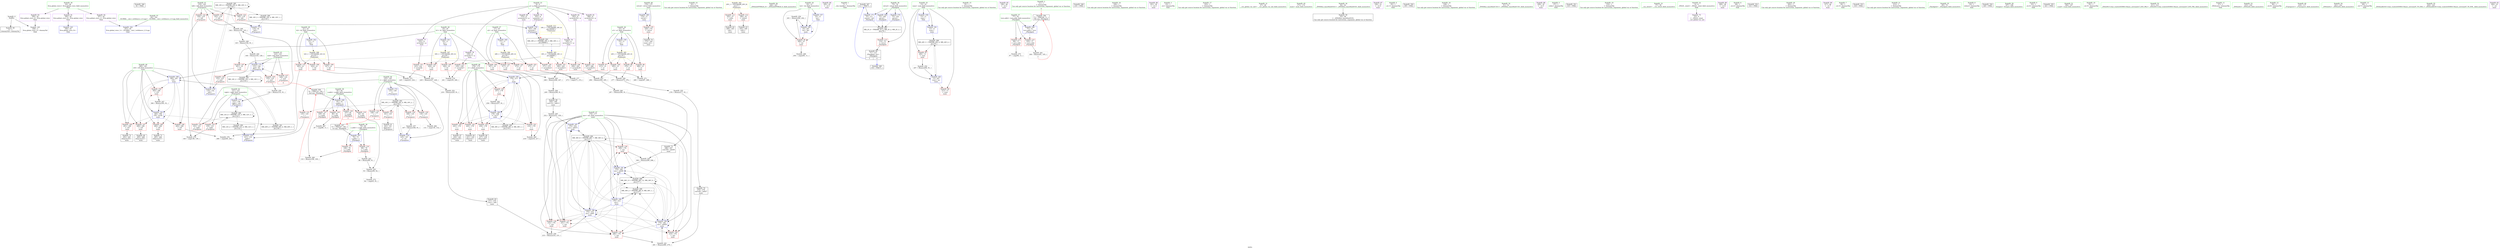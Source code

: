 digraph "SVFG" {
	label="SVFG";

	Node0x5602257d44b0 [shape=record,color=grey,label="{NodeID: 0\nNullPtr}"];
	Node0x5602257d44b0 -> Node0x5602257f70c0[style=solid];
	Node0x5602257d44b0 -> Node0x5602257fda40[style=solid];
	Node0x5602254e3550 [shape=record,color=black,label="{NodeID: 346\n54 = PHI()\n}"];
	Node0x5602257fa0e0 [shape=record,color=grey,label="{NodeID: 263\n248 = Binary(246, 247, )\n}"];
	Node0x5602257fa0e0 -> Node0x5602257fa260[style=solid];
	Node0x5602257fe6a0 [shape=record,color=blue,label="{NodeID: 180\n174\<--11\nretval\<--\nmain\n}"];
	Node0x5602257fe6a0 -> Node0x5602257fc060[style=dashed];
	Node0x5602257f57d0 [shape=record,color=red,label="{NodeID: 97\n213\<--15\n\<--a1\nmain\n}"];
	Node0x5602257f57d0 -> Node0x5602257feab0[style=solid];
	Node0x5602257eb6a0 [shape=record,color=green,label="{NodeID: 14\n43\<--1\n\<--dummyObj\nCan only get source location for instruction, argument, global var or function.}"];
	Node0x560225807170 [shape=record,color=grey,label="{NodeID: 277\n273 = cmp(271, 272, )\n}"];
	Node0x5602257f6330 [shape=record,color=red,label="{NodeID: 111\n183\<--27\n\<--stdin\nmain\n}"];
	Node0x5602257f6330 -> Node0x5602257f7460[style=solid];
	Node0x5602257f4570 [shape=record,color=green,label="{NodeID: 28\n19\<--20\nb1\<--b1_field_insensitive\nGlob }"];
	Node0x5602257f4570 -> Node0x5602257f5d80[style=solid];
	Node0x5602257f4570 -> Node0x5602257f5e50[style=solid];
	Node0x5602257f4570 -> Node0x5602257f5f20[style=solid];
	Node0x5602257f4570 -> Node0x5602257f5ff0[style=solid];
	Node0x5602257f4570 -> Node0x5602257fd640[style=solid];
	Node0x560225814260 [shape=record,color=black,label="{NodeID: 291\nMR_14V_2 = PHI(MR_14V_3, MR_14V_1, )\npts\{124 \}\n}"];
	Node0x560225814260 -> Node0x5602257fe290[style=dashed];
	Node0x560225814260 -> Node0x560225814260[style=dashed];
	Node0x5602257fb840 [shape=record,color=red,label="{NodeID: 125\n139\<--121\n\<--right\n_Z7preparev\n}"];
	Node0x5602257fb840 -> Node0x5602257fab60[style=solid];
	Node0x5602257f51f0 [shape=record,color=green,label="{NodeID: 42\n121\<--122\nright\<--right_field_insensitive\n_Z7preparev\n}"];
	Node0x5602257f51f0 -> Node0x5602257fb840[style=solid];
	Node0x5602257f51f0 -> Node0x5602257fb910[style=solid];
	Node0x5602257f51f0 -> Node0x5602257fe1c0[style=solid];
	Node0x5602257f51f0 -> Node0x5602257fe430[style=solid];
	Node0x560225818a40 [shape=record,color=yellow,style=double,label="{NodeID: 305\n26V_1 = ENCHI(MR_26V_0)\npts\{16 \}\nFun[main]}"];
	Node0x560225818a40 -> Node0x5602257f57d0[style=dashed];
	Node0x560225818a40 -> Node0x5602257f58a0[style=dashed];
	Node0x560225818a40 -> Node0x5602257f5970[style=dashed];
	Node0x560225818a40 -> Node0x5602257f5a40[style=dashed];
	Node0x5602257fc3a0 [shape=record,color=red,label="{NodeID: 139\n299\<--176\n\<--ans\nmain\n}"];
	Node0x5602257fc3a0 -> Node0x560225803160[style=solid];
	Node0x5602257f6ec0 [shape=record,color=green,label="{NodeID: 56\n326\<--327\n_ZNSolsEPFRSoS_E\<--_ZNSolsEPFRSoS_E_field_insensitive\n}"];
	Node0x5602257fcf00 [shape=record,color=red,label="{NodeID: 153\n246\<--245\n\<--arrayidx11\nmain\n}"];
	Node0x5602257fcf00 -> Node0x5602257fa0e0[style=solid];
	Node0x5602257f7ae0 [shape=record,color=black,label="{NodeID: 70\n279\<--278\nconv28\<--add27\nmain\n}"];
	Node0x5602257f7ae0 -> Node0x560225802b60[style=solid];
	Node0x5602258038e0 [shape=record,color=grey,label="{NodeID: 250\n201 = Binary(200, 202, )\n}"];
	Node0x5602258038e0 -> Node0x5602257fe840[style=solid];
	Node0x5602257fdc10 [shape=record,color=blue,label="{NodeID: 167\n79\<--73\nx.addr\<--x\n_Z5judgeiii\n}"];
	Node0x5602257fdc10 -> Node0x5602257fb0f0[style=dashed];
	Node0x5602257fdc10 -> Node0x5602257fb1c0[style=dashed];
	Node0x5602257f8640 [shape=record,color=purple,label="{NodeID: 84\n185\<--25\n\<--.str.1\nmain\n}"];
	Node0x5602257e5f90 [shape=record,color=green,label="{NodeID: 1\n7\<--1\n__dso_handle\<--dummyObj\nGlob }"];
	Node0x560225828eb0 [shape=record,color=black,label="{NodeID: 347\n111 = PHI(71, )\n}"];
	Node0x560225828eb0 -> Node0x5602257fdf50[style=solid];
	Node0x5602257fa260 [shape=record,color=grey,label="{NodeID: 264\n249 = Binary(248, 91, )\n}"];
	Node0x5602257fa260 -> Node0x5602257f7940[style=solid];
	Node0x5602257fe770 [shape=record,color=blue,label="{NodeID: 181\n13\<--11\nnum\<--\nmain\n}"];
	Node0x5602257fe770 -> Node0x560225816560[style=dashed];
	Node0x5602257f58a0 [shape=record,color=red,label="{NodeID: 98\n276\<--15\n\<--a1\nmain\n}"];
	Node0x5602257f58a0 -> Node0x5602258041e0[style=solid];
	Node0x5602257eb770 [shape=record,color=green,label="{NodeID: 15\n91\<--1\n\<--dummyObj\nCan only get source location for instruction, argument, global var or function.}"];
	Node0x5602257f6400 [shape=record,color=red,label="{NodeID: 112\n189\<--32\n\<--stdout\nmain\n}"];
	Node0x5602257f6400 -> Node0x5602257f7530[style=solid];
	Node0x5602257f4640 [shape=record,color=green,label="{NodeID: 29\n21\<--22\nb2\<--b2_field_insensitive\nGlob }"];
	Node0x5602257f4640 -> Node0x5602257f60c0[style=solid];
	Node0x5602257f4640 -> Node0x5602257f6190[style=solid];
	Node0x5602257f4640 -> Node0x5602257f6260[style=solid];
	Node0x5602257f4640 -> Node0x5602257fd740[style=solid];
	Node0x560225814760 [shape=record,color=black,label="{NodeID: 292\nMR_16V_3 = PHI(MR_16V_4, MR_16V_2, )\npts\{126 \}\n}"];
	Node0x560225814760 -> Node0x5602257fbc50[style=dashed];
	Node0x560225814760 -> Node0x5602257fbd20[style=dashed];
	Node0x560225814760 -> Node0x5602257fbdf0[style=dashed];
	Node0x560225814760 -> Node0x5602257fbec0[style=dashed];
	Node0x560225814760 -> Node0x5602257fbf90[style=dashed];
	Node0x560225814760 -> Node0x5602257fe5d0[style=dashed];
	Node0x5602257fb910 [shape=record,color=red,label="{NodeID: 126\n143\<--121\n\<--right\n_Z7preparev\n}"];
	Node0x5602257fb910 -> Node0x560225803760[style=solid];
	Node0x5602257f52c0 [shape=record,color=green,label="{NodeID: 43\n123\<--124\nmid\<--mid_field_insensitive\n_Z7preparev\n}"];
	Node0x5602257f52c0 -> Node0x5602257fb9e0[style=solid];
	Node0x5602257f52c0 -> Node0x5602257fbab0[style=solid];
	Node0x5602257f52c0 -> Node0x5602257fbb80[style=solid];
	Node0x5602257f52c0 -> Node0x5602257fe290[style=solid];
	Node0x560225818b20 [shape=record,color=yellow,style=double,label="{NodeID: 306\n28V_1 = ENCHI(MR_28V_0)\npts\{18 \}\nFun[main]}"];
	Node0x560225818b20 -> Node0x5602257f5b10[style=dashed];
	Node0x560225818b20 -> Node0x5602257f5be0[style=dashed];
	Node0x560225818b20 -> Node0x5602257f5cb0[style=dashed];
	Node0x5602257fc470 [shape=record,color=red,label="{NodeID: 140\n319\<--176\n\<--ans\nmain\n}"];
	Node0x5602257f6fc0 [shape=record,color=green,label="{NodeID: 57\n44\<--352\n_GLOBAL__sub_I_withleave_2_0.cpp\<--_GLOBAL__sub_I_withleave_2_0.cpp_field_insensitive\n}"];
	Node0x5602257f6fc0 -> Node0x5602257fd940[style=solid];
	Node0x5602257fcfd0 [shape=record,color=red,label="{NodeID: 154\n271\<--270\n\<--arrayidx23\nmain\n}"];
	Node0x5602257fcfd0 -> Node0x560225807170[style=solid];
	Node0x5602257f7bb0 [shape=record,color=black,label="{NodeID: 71\n285\<--284\nidxprom31\<--\nmain\n}"];
	Node0x560225803a60 [shape=record,color=grey,label="{NodeID: 251\n229 = Binary(227, 228, )\n}"];
	Node0x560225803a60 -> Node0x560225803be0[style=solid];
	Node0x5602257fdce0 [shape=record,color=blue,label="{NodeID: 168\n81\<--74\ny.addr\<--y\n_Z5judgeiii\n}"];
	Node0x5602257fdce0 -> Node0x5602257fb290[style=dashed];
	Node0x5602257fdce0 -> Node0x5602257fb360[style=dashed];
	Node0x5602257fdce0 -> Node0x5602257fb430[style=dashed];
	Node0x5602257fdce0 -> Node0x5602257fb500[style=dashed];
	Node0x5602257f8710 [shape=record,color=purple,label="{NodeID: 85\n190\<--28\n\<--.str.2\nmain\n}"];
	Node0x5602257e60d0 [shape=record,color=green,label="{NodeID: 2\n11\<--1\n\<--dummyObj\nCan only get source location for instruction, argument, global var or function.|{<s0>4}}"];
	Node0x5602257e60d0:s0 -> Node0x5602258297e0[style=solid,color=red];
	Node0x5602258290a0 [shape=record,color=black,label="{NodeID: 348\n210 = PHI()\n}"];
	Node0x5602257fa3e0 [shape=record,color=grey,label="{NodeID: 265\n252 = Binary(251, 250, )\n}"];
	Node0x5602257fa3e0 -> Node0x5602257fec50[style=solid];
	Node0x5602257fe840 [shape=record,color=blue,label="{NodeID: 182\n10\<--201\ntot\<--dec\nmain\n}"];
	Node0x5602257fe840 -> Node0x5602257f8ef0[style=dashed];
	Node0x5602257fe840 -> Node0x5602257fe840[style=dashed];
	Node0x5602257f5970 [shape=record,color=red,label="{NodeID: 99\n288\<--15\n\<--a1\nmain\n}"];
	Node0x5602257f5970 -> Node0x5602257face0[style=solid];
	Node0x5602257f3d30 [shape=record,color=green,label="{NodeID: 16\n100\<--1\n\<--dummyObj\nCan only get source location for instruction, argument, global var or function.}"];
	Node0x5602257f64d0 [shape=record,color=red,label="{NodeID: 113\n114\<--75\n\<--retval\n_Z5judgeiii\n}"];
	Node0x5602257f64d0 -> Node0x5602257f72c0[style=solid];
	Node0x5602257f4710 [shape=record,color=green,label="{NodeID: 30\n42\<--46\nllvm.global_ctors\<--llvm.global_ctors_field_insensitive\nGlob }"];
	Node0x5602257f4710 -> Node0x5602257f8bf0[style=solid];
	Node0x5602257f4710 -> Node0x5602257f8cf0[style=solid];
	Node0x5602257f4710 -> Node0x5602257f8df0[style=solid];
	Node0x560225814c60 [shape=record,color=black,label="{NodeID: 293\nMR_18V_2 = PHI(MR_18V_3, MR_18V_1, )\npts\{90000 \}\n|{|<s1>7}}"];
	Node0x560225814c60 -> Node0x5602257fe500[style=dashed];
	Node0x560225814c60:s1 -> Node0x56022581b870[style=dashed,color=blue];
	Node0x5602257fb9e0 [shape=record,color=red,label="{NodeID: 127\n149\<--123\n\<--mid\n_Z7preparev\n|{<s0>4}}"];
	Node0x5602257fb9e0:s0 -> Node0x560225829c30[style=solid,color=red];
	Node0x5602257f5390 [shape=record,color=green,label="{NodeID: 44\n125\<--126\ni\<--i_field_insensitive\n_Z7preparev\n}"];
	Node0x5602257f5390 -> Node0x5602257fbc50[style=solid];
	Node0x5602257f5390 -> Node0x5602257fbd20[style=solid];
	Node0x5602257f5390 -> Node0x5602257fbdf0[style=solid];
	Node0x5602257f5390 -> Node0x5602257fbec0[style=solid];
	Node0x5602257f5390 -> Node0x5602257fbf90[style=solid];
	Node0x5602257f5390 -> Node0x5602257fe020[style=solid];
	Node0x5602257f5390 -> Node0x5602257fe5d0[style=solid];
	Node0x560225818c00 [shape=record,color=yellow,style=double,label="{NodeID: 307\n30V_1 = ENCHI(MR_30V_0)\npts\{20 \}\nFun[main]}"];
	Node0x560225818c00 -> Node0x5602257f5d80[style=dashed];
	Node0x560225818c00 -> Node0x5602257f5e50[style=dashed];
	Node0x560225818c00 -> Node0x5602257f5f20[style=dashed];
	Node0x560225818c00 -> Node0x5602257f5ff0[style=dashed];
	Node0x5602257fc540 [shape=record,color=red,label="{NodeID: 141\n216\<--178\n\<--i\nmain\n}"];
	Node0x5602257fc540 -> Node0x5602257fa9e0[style=solid];
	Node0x5602257f70c0 [shape=record,color=black,label="{NodeID: 58\n2\<--3\ndummyVal\<--dummyVal\n}"];
	Node0x5602257fd0a0 [shape=record,color=red,label="{NodeID: 155\n287\<--286\n\<--arrayidx32\nmain\n}"];
	Node0x5602257fd0a0 -> Node0x5602257face0[style=solid];
	Node0x5602257f7c80 [shape=record,color=black,label="{NodeID: 72\n292\<--291\nidxprom35\<--\nmain\n}"];
	Node0x560225803be0 [shape=record,color=grey,label="{NodeID: 252\n230 = Binary(229, 91, )\n}"];
	Node0x560225803be0 -> Node0x5602257f76d0[style=solid];
	Node0x5602257fddb0 [shape=record,color=blue,label="{NodeID: 169\n75\<--100\nretval\<--\n_Z5judgeiii\n}"];
	Node0x5602257fddb0 -> Node0x560225811a60[style=dashed];
	Node0x5602257f87e0 [shape=record,color=purple,label="{NodeID: 86\n191\<--30\n\<--.str.3\nmain\n}"];
	Node0x5602257e6160 [shape=record,color=green,label="{NodeID: 3\n23\<--1\n.str\<--dummyObj\nGlob }"];
	Node0x560225829170 [shape=record,color=black,label="{NodeID: 349\n150 = PHI(71, )\n}"];
	Node0x5602257fa560 [shape=record,color=grey,label="{NodeID: 266\n131 = cmp(130, 132, )\n}"];
	Node0x5602257fe910 [shape=record,color=blue,label="{NodeID: 183\n13\<--207\nnum\<--inc\nmain\n}"];
	Node0x5602257fe910 -> Node0x5602257f5700[style=dashed];
	Node0x5602257fe910 -> Node0x560225816560[style=dashed];
	Node0x5602257f5a40 [shape=record,color=red,label="{NodeID: 100\n295\<--15\n\<--a1\nmain\n}"];
	Node0x5602257f5a40 -> Node0x560225803d60[style=solid];
	Node0x5602257f3dc0 [shape=record,color=green,label="{NodeID: 17\n103\<--1\n\<--dummyObj\nCan only get source location for instruction, argument, global var or function.}"];
	Node0x5602257f65a0 [shape=record,color=red,label="{NodeID: 114\n96\<--77\n\<--turn.addr\n_Z5judgeiii\n}"];
	Node0x5602257f65a0 -> Node0x560225806e70[style=solid];
	Node0x5602257f47e0 [shape=record,color=green,label="{NodeID: 31\n47\<--48\n__cxx_global_var_init\<--__cxx_global_var_init_field_insensitive\n}"];
	Node0x5602257fbab0 [shape=record,color=red,label="{NodeID: 128\n152\<--123\n\<--mid\n_Z7preparev\n}"];
	Node0x5602257fbab0 -> Node0x5602257fe360[style=solid];
	Node0x5602257f5460 [shape=record,color=green,label="{NodeID: 45\n171\<--172\nmain\<--main_field_insensitive\n}"];
	Node0x560225818ce0 [shape=record,color=yellow,style=double,label="{NodeID: 308\n32V_1 = ENCHI(MR_32V_0)\npts\{22 \}\nFun[main]}"];
	Node0x560225818ce0 -> Node0x5602257f60c0[style=dashed];
	Node0x560225818ce0 -> Node0x5602257f6190[style=dashed];
	Node0x560225818ce0 -> Node0x5602257f6260[style=dashed];
	Node0x5602257fc610 [shape=record,color=red,label="{NodeID: 142\n220\<--178\n\<--i\nmain\n}"];
	Node0x5602257fc610 -> Node0x5602257f7600[style=solid];
	Node0x5602257f71c0 [shape=record,color=black,label="{NodeID: 59\n55\<--56\n\<--_ZNSt8ios_base4InitD1Ev\nCan only get source location for instruction, argument, global var or function.}"];
	Node0x5602257fd170 [shape=record,color=red,label="{NodeID: 156\n294\<--293\n\<--arrayidx36\nmain\n}"];
	Node0x5602257fd170 -> Node0x560225803d60[style=solid];
	Node0x5602257f7d50 [shape=record,color=black,label="{NodeID: 73\n298\<--297\nconv39\<--add38\nmain\n}"];
	Node0x5602257f7d50 -> Node0x560225803160[style=solid];
	Node0x560225803d60 [shape=record,color=grey,label="{NodeID: 253\n296 = Binary(294, 295, )\n}"];
	Node0x560225803d60 -> Node0x5602258032e0[style=solid];
	Node0x5602257fde80 [shape=record,color=blue,label="{NodeID: 170\n75\<--103\nretval\<--\n_Z5judgeiii\n}"];
	Node0x5602257fde80 -> Node0x560225811a60[style=dashed];
	Node0x5602257f88b0 [shape=record,color=purple,label="{NodeID: 87\n194\<--33\n\<--.str.4\nmain\n}"];
	Node0x5602257d4340 [shape=record,color=green,label="{NodeID: 4\n25\<--1\n.str.1\<--dummyObj\nGlob }"];
	Node0x560225829240 [shape=record,color=black,label="{NodeID: 350\n195 = PHI()\n}"];
	Node0x5602257fa6e0 [shape=record,color=grey,label="{NodeID: 267\n87 = cmp(86, 11, )\n}"];
	Node0x5602257fe9e0 [shape=record,color=blue,label="{NodeID: 184\n176\<--212\nans\<--\nmain\n}"];
	Node0x5602257fe9e0 -> Node0x5602257fc130[style=dashed];
	Node0x5602257fe9e0 -> Node0x5602257fc200[style=dashed];
	Node0x5602257fe9e0 -> Node0x5602257fc2d0[style=dashed];
	Node0x5602257fe9e0 -> Node0x5602257fc3a0[style=dashed];
	Node0x5602257fe9e0 -> Node0x5602257fc470[style=dashed];
	Node0x5602257fe9e0 -> Node0x5602257feb80[style=dashed];
	Node0x5602257fe9e0 -> Node0x5602257fec50[style=dashed];
	Node0x5602257fe9e0 -> Node0x5602257feec0[style=dashed];
	Node0x5602257fe9e0 -> Node0x5602257fef90[style=dashed];
	Node0x5602257fe9e0 -> Node0x560225811f60[style=dashed];
	Node0x5602257fe9e0 -> Node0x560225813360[style=dashed];
	Node0x5602257fe9e0 -> Node0x560225817270[style=dashed];
	Node0x5602257f5b10 [shape=record,color=red,label="{NodeID: 101\n217\<--17\n\<--a2\nmain\n}"];
	Node0x5602257f5b10 -> Node0x5602257fa9e0[style=solid];
	Node0x5602257f3e50 [shape=record,color=green,label="{NodeID: 18\n128\<--1\n\<--dummyObj\nCan only get source location for instruction, argument, global var or function.}"];
	Node0x5602257f6670 [shape=record,color=red,label="{NodeID: 115\n105\<--77\n\<--turn.addr\n_Z5judgeiii\n}"];
	Node0x5602257f6670 -> Node0x560225804960[style=solid];
	Node0x5602257f48e0 [shape=record,color=green,label="{NodeID: 32\n51\<--52\n_ZNSt8ios_base4InitC1Ev\<--_ZNSt8ios_base4InitC1Ev_field_insensitive\n}"];
	Node0x5602257fbb80 [shape=record,color=red,label="{NodeID: 129\n155\<--123\n\<--mid\n_Z7preparev\n}"];
	Node0x5602257fbb80 -> Node0x560225804660[style=solid];
	Node0x5602257f5560 [shape=record,color=green,label="{NodeID: 46\n174\<--175\nretval\<--retval_field_insensitive\nmain\n}"];
	Node0x5602257f5560 -> Node0x5602257fc060[style=solid];
	Node0x5602257f5560 -> Node0x5602257fe6a0[style=solid];
	Node0x5602257fc6e0 [shape=record,color=red,label="{NodeID: 143\n236\<--178\n\<--i\nmain\n}"];
	Node0x5602257fc6e0 -> Node0x5602257f77a0[style=solid];
	Node0x5602257f72c0 [shape=record,color=black,label="{NodeID: 60\n71\<--114\n_Z5judgeiii_ret\<--\n_Z5judgeiii\n|{<s0>3|<s1>4}}"];
	Node0x5602257f72c0:s0 -> Node0x560225828eb0[style=solid,color=blue];
	Node0x5602257f72c0:s1 -> Node0x560225829170[style=solid,color=blue];
	Node0x5602257fd240 [shape=record,color=blue,label="{NodeID: 157\n10\<--11\ntot\<--\nGlob }"];
	Node0x5602257fd240 -> Node0x5602257f8ef0[style=dashed];
	Node0x5602257fd240 -> Node0x5602257fe840[style=dashed];
	Node0x5602257f7e20 [shape=record,color=black,label="{NodeID: 74\n173\<--329\nmain_ret\<--\nmain\n}"];
	Node0x560225803ee0 [shape=record,color=grey,label="{NodeID: 254\n207 = Binary(206, 91, )\n}"];
	Node0x560225803ee0 -> Node0x5602257fe910[style=solid];
	Node0x5602257fdf50 [shape=record,color=blue,label="{NodeID: 171\n75\<--111\nretval\<--call\n_Z5judgeiii\n}"];
	Node0x5602257fdf50 -> Node0x560225811a60[style=dashed];
	Node0x5602257f8980 [shape=record,color=purple,label="{NodeID: 88\n209\<--35\n\<--.str.5\nmain\n}"];
	Node0x5602257d43d0 [shape=record,color=green,label="{NodeID: 5\n27\<--1\nstdin\<--dummyObj\nGlob }"];
	Node0x560225829310 [shape=record,color=black,label="{NodeID: 351\n310 = PHI()\n}"];
	Node0x5602257fa860 [shape=record,color=grey,label="{NodeID: 268\n204 = cmp(200, 11, )\n}"];
	Node0x5602257feab0 [shape=record,color=blue,label="{NodeID: 185\n178\<--213\ni\<--\nmain\n}"];
	Node0x5602257feab0 -> Node0x5602257fc540[style=dashed];
	Node0x5602257feab0 -> Node0x5602257fc610[style=dashed];
	Node0x5602257feab0 -> Node0x5602257fc6e0[style=dashed];
	Node0x5602257feab0 -> Node0x5602257fc7b0[style=dashed];
	Node0x5602257feab0 -> Node0x5602257fc880[style=dashed];
	Node0x5602257feab0 -> Node0x5602257fed20[style=dashed];
	Node0x5602257feab0 -> Node0x560225817360[style=dashed];
	Node0x5602257f5be0 [shape=record,color=red,label="{NodeID: 102\n272\<--17\n\<--a2\nmain\n}"];
	Node0x5602257f5be0 -> Node0x560225807170[style=solid];
	Node0x5602257f3ee0 [shape=record,color=green,label="{NodeID: 19\n132\<--1\n\<--dummyObj\nCan only get source location for instruction, argument, global var or function.}"];
	Node0x5602257fb0f0 [shape=record,color=red,label="{NodeID: 116\n89\<--79\n\<--x.addr\n_Z5judgeiii\n}"];
	Node0x5602257fb0f0 -> Node0x560225802ce0[style=solid];
	Node0x5602257f49e0 [shape=record,color=green,label="{NodeID: 33\n57\<--58\n__cxa_atexit\<--__cxa_atexit_field_insensitive\n}"];
	Node0x5602257fbc50 [shape=record,color=red,label="{NodeID: 130\n130\<--125\n\<--i\n_Z7preparev\n}"];
	Node0x5602257fbc50 -> Node0x5602257fa560[style=solid];
	Node0x5602257f5630 [shape=record,color=green,label="{NodeID: 47\n176\<--177\nans\<--ans_field_insensitive\nmain\n}"];
	Node0x5602257f5630 -> Node0x5602257fc130[style=solid];
	Node0x5602257f5630 -> Node0x5602257fc200[style=solid];
	Node0x5602257f5630 -> Node0x5602257fc2d0[style=solid];
	Node0x5602257f5630 -> Node0x5602257fc3a0[style=solid];
	Node0x5602257f5630 -> Node0x5602257fc470[style=solid];
	Node0x5602257f5630 -> Node0x5602257fe9e0[style=solid];
	Node0x5602257f5630 -> Node0x5602257feb80[style=solid];
	Node0x5602257f5630 -> Node0x5602257fec50[style=solid];
	Node0x5602257f5630 -> Node0x5602257feec0[style=solid];
	Node0x5602257f5630 -> Node0x5602257fef90[style=solid];
	Node0x5602257fc7b0 [shape=record,color=red,label="{NodeID: 144\n243\<--178\n\<--i\nmain\n}"];
	Node0x5602257fc7b0 -> Node0x5602257f7870[style=solid];
	Node0x5602257f7390 [shape=record,color=black,label="{NodeID: 61\n162\<--161\nidxprom\<--\n_Z7preparev\n}"];
	Node0x560225802b60 [shape=record,color=grey,label="{NodeID: 241\n281 = Binary(280, 279, )\n}"];
	Node0x560225802b60 -> Node0x5602257feec0[style=solid];
	Node0x5602257fd340 [shape=record,color=blue,label="{NodeID: 158\n13\<--11\nnum\<--\nGlob }"];
	Node0x5602257fd340 -> Node0x5602257fe770[style=dashed];
	Node0x5602257f7ef0 [shape=record,color=purple,label="{NodeID: 75\n53\<--4\n\<--_ZStL8__ioinit\n__cxx_global_var_init\n}"];
	Node0x560225804060 [shape=record,color=grey,label="{NodeID: 255\n278 = Binary(277, 91, )\n}"];
	Node0x560225804060 -> Node0x5602257f7ae0[style=solid];
	Node0x5602257fe020 [shape=record,color=blue,label="{NodeID: 172\n125\<--128\ni\<--\n_Z7preparev\n}"];
	Node0x5602257fe020 -> Node0x560225814760[style=dashed];
	Node0x5602257f8a50 [shape=record,color=purple,label="{NodeID: 89\n309\<--38\n\<--.str.6\nmain\n}"];
	Node0x5602257ec640 [shape=record,color=green,label="{NodeID: 6\n28\<--1\n.str.2\<--dummyObj\nGlob }"];
	Node0x560225829410 [shape=record,color=black,label="{NodeID: 352\n314 = PHI()\n}"];
	Node0x5602257fa9e0 [shape=record,color=grey,label="{NodeID: 269\n218 = cmp(216, 217, )\n}"];
	Node0x5602257feb80 [shape=record,color=blue,label="{NodeID: 186\n176\<--233\nans\<--add5\nmain\n}"];
	Node0x5602257feb80 -> Node0x5602257fc130[style=dashed];
	Node0x5602257feb80 -> Node0x5602257fc200[style=dashed];
	Node0x5602257feb80 -> Node0x5602257fc2d0[style=dashed];
	Node0x5602257feb80 -> Node0x5602257fc3a0[style=dashed];
	Node0x5602257feb80 -> Node0x5602257fc470[style=dashed];
	Node0x5602257feb80 -> Node0x5602257feb80[style=dashed];
	Node0x5602257feb80 -> Node0x5602257fec50[style=dashed];
	Node0x5602257feb80 -> Node0x5602257feec0[style=dashed];
	Node0x5602257feb80 -> Node0x5602257fef90[style=dashed];
	Node0x5602257feb80 -> Node0x560225811f60[style=dashed];
	Node0x5602257feb80 -> Node0x560225813360[style=dashed];
	Node0x5602257feb80 -> Node0x560225817270[style=dashed];
	Node0x5602257f5cb0 [shape=record,color=red,label="{NodeID: 103\n275\<--17\n\<--a2\nmain\n}"];
	Node0x5602257f5cb0 -> Node0x5602258041e0[style=solid];
	Node0x5602257f3f70 [shape=record,color=green,label="{NodeID: 20\n202\<--1\n\<--dummyObj\nCan only get source location for instruction, argument, global var or function.}"];
	Node0x560225811a60 [shape=record,color=black,label="{NodeID: 283\nMR_2V_4 = PHI(MR_2V_5, MR_2V_2, MR_2V_3, )\npts\{76 \}\n}"];
	Node0x560225811a60 -> Node0x5602257f64d0[style=dashed];
	Node0x5602257fb1c0 [shape=record,color=red,label="{NodeID: 117\n108\<--79\n\<--x.addr\n_Z5judgeiii\n}"];
	Node0x5602257fb1c0 -> Node0x5602258047e0[style=solid];
	Node0x5602257f4ae0 [shape=record,color=green,label="{NodeID: 34\n56\<--62\n_ZNSt8ios_base4InitD1Ev\<--_ZNSt8ios_base4InitD1Ev_field_insensitive\n}"];
	Node0x5602257f4ae0 -> Node0x5602257f71c0[style=solid];
	Node0x5602257fbd20 [shape=record,color=red,label="{NodeID: 131\n135\<--125\n\<--i\n_Z7preparev\n}"];
	Node0x5602257fbd20 -> Node0x5602257fe1c0[style=solid];
	Node0x5602257f6720 [shape=record,color=green,label="{NodeID: 48\n178\<--179\ni\<--i_field_insensitive\nmain\n}"];
	Node0x5602257f6720 -> Node0x5602257fc540[style=solid];
	Node0x5602257f6720 -> Node0x5602257fc610[style=solid];
	Node0x5602257f6720 -> Node0x5602257fc6e0[style=solid];
	Node0x5602257f6720 -> Node0x5602257fc7b0[style=solid];
	Node0x5602257f6720 -> Node0x5602257fc880[style=solid];
	Node0x5602257f6720 -> Node0x5602257feab0[style=solid];
	Node0x5602257f6720 -> Node0x5602257fed20[style=solid];
	Node0x5602257fc880 [shape=record,color=red,label="{NodeID: 145\n257\<--178\n\<--i\nmain\n}"];
	Node0x5602257fc880 -> Node0x560225804ae0[style=solid];
	Node0x5602257f7460 [shape=record,color=black,label="{NodeID: 62\n186\<--183\ncall\<--\nmain\n}"];
	Node0x560225802ce0 [shape=record,color=grey,label="{NodeID: 242\n90 = Binary(89, 91, )\n}"];
	Node0x560225802ce0 -> Node0x560225802e60[style=solid];
	Node0x5602257fd440 [shape=record,color=blue,label="{NodeID: 159\n15\<--11\na1\<--\nGlob }"];
	Node0x5602257fd440 -> Node0x560225818a40[style=dashed];
	Node0x5602257f7fc0 [shape=record,color=purple,label="{NodeID: 76\n163\<--8\narrayidx\<--p\n_Z7preparev\n}"];
	Node0x5602257f7fc0 -> Node0x5602257fe500[style=solid];
	Node0x5602258041e0 [shape=record,color=grey,label="{NodeID: 256\n277 = Binary(275, 276, )\n}"];
	Node0x5602258041e0 -> Node0x560225804060[style=solid];
	Node0x5602257fe0f0 [shape=record,color=blue,label="{NodeID: 173\n119\<--91\nleft\<--\n_Z7preparev\n}"];
	Node0x5602257fe0f0 -> Node0x560225812460[style=dashed];
	Node0x5602257f8b20 [shape=record,color=purple,label="{NodeID: 90\n317\<--40\n\<--.str.7\nmain\n}"];
	Node0x5602257ec6d0 [shape=record,color=green,label="{NodeID: 7\n30\<--1\n.str.3\<--dummyObj\nGlob }"];
	Node0x560225829510 [shape=record,color=black,label="{NodeID: 353\n318 = PHI()\n}"];
	Node0x5602257fab60 [shape=record,color=grey,label="{NodeID: 270\n140 = cmp(138, 139, )\n}"];
	Node0x5602257fec50 [shape=record,color=blue,label="{NodeID: 187\n176\<--252\nans\<--add15\nmain\n}"];
	Node0x5602257fec50 -> Node0x560225811f60[style=dashed];
	Node0x5602257f5d80 [shape=record,color=red,label="{NodeID: 104\n228\<--19\n\<--b1\nmain\n}"];
	Node0x5602257f5d80 -> Node0x560225803a60[style=solid];
	Node0x5602257f4000 [shape=record,color=green,label="{NodeID: 21\n212\<--1\n\<--dummyObj\nCan only get source location for instruction, argument, global var or function.}"];
	Node0x560225811f60 [shape=record,color=black,label="{NodeID: 284\nMR_36V_8 = PHI(MR_36V_7, MR_36V_4, )\npts\{177 \}\n}"];
	Node0x560225811f60 -> Node0x5602257fc130[style=dashed];
	Node0x560225811f60 -> Node0x5602257fc200[style=dashed];
	Node0x560225811f60 -> Node0x5602257fc2d0[style=dashed];
	Node0x560225811f60 -> Node0x5602257fc3a0[style=dashed];
	Node0x560225811f60 -> Node0x5602257fc470[style=dashed];
	Node0x560225811f60 -> Node0x5602257feb80[style=dashed];
	Node0x560225811f60 -> Node0x5602257fec50[style=dashed];
	Node0x560225811f60 -> Node0x5602257feec0[style=dashed];
	Node0x560225811f60 -> Node0x5602257fef90[style=dashed];
	Node0x560225811f60 -> Node0x560225811f60[style=dashed];
	Node0x560225811f60 -> Node0x560225813360[style=dashed];
	Node0x560225811f60 -> Node0x560225817270[style=dashed];
	Node0x5602257fb290 [shape=record,color=red,label="{NodeID: 118\n86\<--81\n\<--y.addr\n_Z5judgeiii\n}"];
	Node0x5602257fb290 -> Node0x5602257fa6e0[style=solid];
	Node0x5602257f4be0 [shape=record,color=green,label="{NodeID: 35\n69\<--70\n_Z5judgeiii\<--_Z5judgeiii_field_insensitive\n}"];
	Node0x560225816560 [shape=record,color=black,label="{NodeID: 298\nMR_24V_3 = PHI(MR_24V_4, MR_24V_2, )\npts\{14 \}\n}"];
	Node0x560225816560 -> Node0x5602257f8fc0[style=dashed];
	Node0x560225816560 -> Node0x5602257fe910[style=dashed];
	Node0x5602257fbdf0 [shape=record,color=red,label="{NodeID: 132\n148\<--125\n\<--i\n_Z7preparev\n|{<s0>4}}"];
	Node0x5602257fbdf0:s0 -> Node0x560225829ab0[style=solid,color=red];
	Node0x5602257f67f0 [shape=record,color=green,label="{NodeID: 49\n180\<--181\ni18\<--i18_field_insensitive\nmain\n}"];
	Node0x5602257f67f0 -> Node0x5602257fc950[style=solid];
	Node0x5602257f67f0 -> Node0x5602257fca20[style=solid];
	Node0x5602257f67f0 -> Node0x5602257fcaf0[style=solid];
	Node0x5602257f67f0 -> Node0x5602257fcbc0[style=solid];
	Node0x5602257f67f0 -> Node0x5602257fcc90[style=solid];
	Node0x5602257f67f0 -> Node0x5602257fedf0[style=solid];
	Node0x5602257f67f0 -> Node0x5602257f9090[style=solid];
	Node0x5602257fc950 [shape=record,color=red,label="{NodeID: 146\n264\<--180\n\<--i18\nmain\n}"];
	Node0x5602257fc950 -> Node0x560225806ff0[style=solid];
	Node0x5602257f7530 [shape=record,color=black,label="{NodeID: 63\n192\<--189\ncall1\<--\nmain\n}"];
	Node0x560225802e60 [shape=record,color=grey,label="{NodeID: 243\n93 = Binary(90, 92, )\n}"];
	Node0x560225802e60 -> Node0x5602257fafe0[style=solid];
	Node0x5602257fd540 [shape=record,color=blue,label="{NodeID: 160\n17\<--11\na2\<--\nGlob }"];
	Node0x5602257fd540 -> Node0x560225818b20[style=dashed];
	Node0x5602257f8090 [shape=record,color=purple,label="{NodeID: 77\n222\<--8\narrayidx\<--p\nmain\n}"];
	Node0x5602257f8090 -> Node0x5602257fcd60[style=solid];
	Node0x560225804360 [shape=record,color=grey,label="{NodeID: 257\n167 = Binary(166, 91, )\n}"];
	Node0x560225804360 -> Node0x5602257fe5d0[style=solid];
	Node0x5602257fe1c0 [shape=record,color=blue,label="{NodeID: 174\n121\<--135\nright\<--\n_Z7preparev\n}"];
	Node0x5602257fe1c0 -> Node0x560225812960[style=dashed];
	Node0x5602257f8bf0 [shape=record,color=purple,label="{NodeID: 91\n356\<--42\nllvm.global_ctors_0\<--llvm.global_ctors\nGlob }"];
	Node0x5602257f8bf0 -> Node0x5602257fd840[style=solid];
	Node0x5602257d46b0 [shape=record,color=green,label="{NodeID: 8\n32\<--1\nstdout\<--dummyObj\nGlob }"];
	Node0x560225829610 [shape=record,color=black,label="{NodeID: 354\n320 = PHI()\n}"];
	Node0x5602257face0 [shape=record,color=grey,label="{NodeID: 271\n289 = cmp(287, 288, )\n}"];
	Node0x5602257fed20 [shape=record,color=blue,label="{NodeID: 188\n178\<--258\ni\<--inc17\nmain\n}"];
	Node0x5602257fed20 -> Node0x5602257fc540[style=dashed];
	Node0x5602257fed20 -> Node0x5602257fc610[style=dashed];
	Node0x5602257fed20 -> Node0x5602257fc6e0[style=dashed];
	Node0x5602257fed20 -> Node0x5602257fc7b0[style=dashed];
	Node0x5602257fed20 -> Node0x5602257fc880[style=dashed];
	Node0x5602257fed20 -> Node0x5602257fed20[style=dashed];
	Node0x5602257fed20 -> Node0x560225817360[style=dashed];
	Node0x5602257f5e50 [shape=record,color=red,label="{NodeID: 105\n240\<--19\n\<--b1\nmain\n}"];
	Node0x5602257f5e50 -> Node0x560225806cf0[style=solid];
	Node0x5602257f4090 [shape=record,color=green,label="{NodeID: 22\n4\<--6\n_ZStL8__ioinit\<--_ZStL8__ioinit_field_insensitive\nGlob }"];
	Node0x5602257f4090 -> Node0x5602257f7ef0[style=solid];
	Node0x560225812460 [shape=record,color=black,label="{NodeID: 285\nMR_10V_4 = PHI(MR_10V_6, MR_10V_3, )\npts\{120 \}\n}"];
	Node0x560225812460 -> Node0x5602257fb5d0[style=dashed];
	Node0x560225812460 -> Node0x5602257fb6a0[style=dashed];
	Node0x560225812460 -> Node0x5602257fb770[style=dashed];
	Node0x560225812460 -> Node0x5602257fe360[style=dashed];
	Node0x560225812460 -> Node0x560225812460[style=dashed];
	Node0x560225812460 -> Node0x560225813860[style=dashed];
	Node0x5602257fb360 [shape=record,color=red,label="{NodeID: 119\n92\<--81\n\<--y.addr\n_Z5judgeiii\n}"];
	Node0x5602257fb360 -> Node0x560225802e60[style=solid];
	Node0x5602257f4ce0 [shape=record,color=green,label="{NodeID: 36\n75\<--76\nretval\<--retval_field_insensitive\n_Z5judgeiii\n}"];
	Node0x5602257f4ce0 -> Node0x5602257f64d0[style=solid];
	Node0x5602257f4ce0 -> Node0x5602257fddb0[style=solid];
	Node0x5602257f4ce0 -> Node0x5602257fde80[style=solid];
	Node0x5602257f4ce0 -> Node0x5602257fdf50[style=solid];
	Node0x560225817270 [shape=record,color=black,label="{NodeID: 299\nMR_36V_2 = PHI(MR_36V_9, MR_36V_1, )\npts\{177 \}\n}"];
	Node0x560225817270 -> Node0x5602257fe9e0[style=dashed];
	Node0x5602257fbec0 [shape=record,color=red,label="{NodeID: 133\n161\<--125\n\<--i\n_Z7preparev\n}"];
	Node0x5602257fbec0 -> Node0x5602257f7390[style=solid];
	Node0x5602257f68c0 [shape=record,color=green,label="{NodeID: 50\n187\<--188\nfreopen\<--freopen_field_insensitive\n}"];
	Node0x560225819140 [shape=record,color=yellow,style=double,label="{NodeID: 313\n18V_1 = ENCHI(MR_18V_0)\npts\{90000 \}\nFun[main]|{<s0>7}}"];
	Node0x560225819140:s0 -> Node0x560225814c60[style=dashed,color=red];
	Node0x5602257fca20 [shape=record,color=red,label="{NodeID: 147\n268\<--180\n\<--i18\nmain\n}"];
	Node0x5602257fca20 -> Node0x5602257f7a10[style=solid];
	Node0x5602257f7600 [shape=record,color=black,label="{NodeID: 64\n221\<--220\nidxprom\<--\nmain\n}"];
	Node0x560225802fe0 [shape=record,color=grey,label="{NodeID: 244\n146 = Binary(145, 128, )\n}"];
	Node0x560225802fe0 -> Node0x5602257fe290[style=solid];
	Node0x5602257fd640 [shape=record,color=blue,label="{NodeID: 161\n19\<--11\nb1\<--\nGlob }"];
	Node0x5602257fd640 -> Node0x560225818c00[style=dashed];
	Node0x5602257f8160 [shape=record,color=purple,label="{NodeID: 78\n238\<--8\narrayidx7\<--p\nmain\n}"];
	Node0x5602257f8160 -> Node0x5602257fce30[style=solid];
	Node0x5602258044e0 [shape=record,color=grey,label="{NodeID: 258\n233 = Binary(232, 231, )\n}"];
	Node0x5602258044e0 -> Node0x5602257feb80[style=solid];
	Node0x5602257fe290 [shape=record,color=blue,label="{NodeID: 175\n123\<--146\nmid\<--div\n_Z7preparev\n}"];
	Node0x5602257fe290 -> Node0x5602257fb9e0[style=dashed];
	Node0x5602257fe290 -> Node0x5602257fbab0[style=dashed];
	Node0x5602257fe290 -> Node0x5602257fbb80[style=dashed];
	Node0x5602257fe290 -> Node0x5602257fe290[style=dashed];
	Node0x5602257fe290 -> Node0x560225814260[style=dashed];
	Node0x5602257f8cf0 [shape=record,color=purple,label="{NodeID: 92\n357\<--42\nllvm.global_ctors_1\<--llvm.global_ctors\nGlob }"];
	Node0x5602257f8cf0 -> Node0x5602257fd940[style=solid];
	Node0x5602257d4740 [shape=record,color=green,label="{NodeID: 9\n33\<--1\n.str.4\<--dummyObj\nGlob }"];
	Node0x560225829710 [shape=record,color=black,label="{NodeID: 355\n323 = PHI()\n}"];
	Node0x5602257fae60 [shape=record,color=grey,label="{NodeID: 272\n225 = cmp(223, 224, )\n}"];
	Node0x5602257fedf0 [shape=record,color=blue,label="{NodeID: 189\n180\<--261\ni18\<--\nmain\n}"];
	Node0x5602257fedf0 -> Node0x5602257fc950[style=dashed];
	Node0x5602257fedf0 -> Node0x5602257fca20[style=dashed];
	Node0x5602257fedf0 -> Node0x5602257fcaf0[style=dashed];
	Node0x5602257fedf0 -> Node0x5602257fcbc0[style=dashed];
	Node0x5602257fedf0 -> Node0x5602257fcc90[style=dashed];
	Node0x5602257fedf0 -> Node0x5602257f9090[style=dashed];
	Node0x5602257fedf0 -> Node0x560225817860[style=dashed];
	Node0x5602257f5f20 [shape=record,color=red,label="{NodeID: 106\n247\<--19\n\<--b1\nmain\n}"];
	Node0x5602257f5f20 -> Node0x5602257fa0e0[style=solid];
	Node0x5602257f4160 [shape=record,color=green,label="{NodeID: 23\n8\<--9\np\<--p_field_insensitive\nGlob }"];
	Node0x5602257f4160 -> Node0x5602257f7fc0[style=solid];
	Node0x5602257f4160 -> Node0x5602257f8090[style=solid];
	Node0x5602257f4160 -> Node0x5602257f8160[style=solid];
	Node0x5602257f4160 -> Node0x5602257f8230[style=solid];
	Node0x5602257f4160 -> Node0x5602257f8300[style=solid];
	Node0x5602257f4160 -> Node0x5602257f83d0[style=solid];
	Node0x5602257f4160 -> Node0x5602257f84a0[style=solid];
	Node0x560225812960 [shape=record,color=black,label="{NodeID: 286\nMR_12V_4 = PHI(MR_12V_5, MR_12V_3, )\npts\{122 \}\n}"];
	Node0x560225812960 -> Node0x5602257fb840[style=dashed];
	Node0x560225812960 -> Node0x5602257fb910[style=dashed];
	Node0x560225812960 -> Node0x5602257fe430[style=dashed];
	Node0x560225812960 -> Node0x560225812960[style=dashed];
	Node0x560225812960 -> Node0x560225813d60[style=dashed];
	Node0x5602257fb430 [shape=record,color=red,label="{NodeID: 120\n107\<--81\n\<--y.addr\n_Z5judgeiii\n|{<s0>3}}"];
	Node0x5602257fb430:s0 -> Node0x560225829ab0[style=solid,color=red];
	Node0x5602257f4db0 [shape=record,color=green,label="{NodeID: 37\n77\<--78\nturn.addr\<--turn.addr_field_insensitive\n_Z5judgeiii\n}"];
	Node0x5602257f4db0 -> Node0x5602257f65a0[style=solid];
	Node0x5602257f4db0 -> Node0x5602257f6670[style=solid];
	Node0x5602257f4db0 -> Node0x5602257fdb40[style=solid];
	Node0x560225817360 [shape=record,color=black,label="{NodeID: 300\nMR_38V_2 = PHI(MR_38V_4, MR_38V_1, )\npts\{179 \}\n}"];
	Node0x560225817360 -> Node0x5602257feab0[style=dashed];
	Node0x5602257fbf90 [shape=record,color=red,label="{NodeID: 134\n166\<--125\n\<--i\n_Z7preparev\n}"];
	Node0x5602257fbf90 -> Node0x560225804360[style=solid];
	Node0x5602257f69c0 [shape=record,color=green,label="{NodeID: 51\n196\<--197\nscanf\<--scanf_field_insensitive\n}"];
	Node0x5602257fcaf0 [shape=record,color=red,label="{NodeID: 148\n284\<--180\n\<--i18\nmain\n}"];
	Node0x5602257fcaf0 -> Node0x5602257f7bb0[style=solid];
	Node0x5602257f76d0 [shape=record,color=black,label="{NodeID: 65\n231\<--230\nconv\<--add\nmain\n}"];
	Node0x5602257f76d0 -> Node0x5602258044e0[style=solid];
	Node0x560225803160 [shape=record,color=grey,label="{NodeID: 245\n300 = Binary(299, 298, )\n}"];
	Node0x560225803160 -> Node0x5602257fef90[style=solid];
	Node0x5602257fd740 [shape=record,color=blue,label="{NodeID: 162\n21\<--11\nb2\<--\nGlob }"];
	Node0x5602257fd740 -> Node0x560225818ce0[style=dashed];
	Node0x5602257f8230 [shape=record,color=purple,label="{NodeID: 79\n245\<--8\narrayidx11\<--p\nmain\n}"];
	Node0x5602257f8230 -> Node0x5602257fcf00[style=solid];
	Node0x560225804660 [shape=record,color=grey,label="{NodeID: 259\n156 = Binary(155, 91, )\n}"];
	Node0x560225804660 -> Node0x5602257fe430[style=solid];
	Node0x5602257fe360 [shape=record,color=blue,label="{NodeID: 176\n119\<--152\nleft\<--\n_Z7preparev\n}"];
	Node0x5602257fe360 -> Node0x560225812460[style=dashed];
	Node0x5602257f8df0 [shape=record,color=purple,label="{NodeID: 93\n358\<--42\nllvm.global_ctors_2\<--llvm.global_ctors\nGlob }"];
	Node0x5602257f8df0 -> Node0x5602257fda40[style=solid];
	Node0x5602257d47d0 [shape=record,color=green,label="{NodeID: 10\n35\<--1\n.str.5\<--dummyObj\nGlob }"];
	Node0x5602258297e0 [shape=record,color=black,label="{NodeID: 356\n72 = PHI(106, 11, )\n0th arg _Z5judgeiii }"];
	Node0x5602258297e0 -> Node0x5602257fdb40[style=solid];
	Node0x5602257fafe0 [shape=record,color=grey,label="{NodeID: 273\n94 = cmp(93, 91, )\n}"];
	Node0x5602257feec0 [shape=record,color=blue,label="{NodeID: 190\n176\<--281\nans\<--add29\nmain\n}"];
	Node0x5602257feec0 -> Node0x5602257fc2d0[style=dashed];
	Node0x5602257feec0 -> Node0x5602257fc3a0[style=dashed];
	Node0x5602257feec0 -> Node0x5602257fc470[style=dashed];
	Node0x5602257feec0 -> Node0x5602257feec0[style=dashed];
	Node0x5602257feec0 -> Node0x5602257fef90[style=dashed];
	Node0x5602257feec0 -> Node0x560225813360[style=dashed];
	Node0x5602257feec0 -> Node0x560225817270[style=dashed];
	Node0x5602257f5ff0 [shape=record,color=red,label="{NodeID: 107\n261\<--19\n\<--b1\nmain\n}"];
	Node0x5602257f5ff0 -> Node0x5602257fedf0[style=solid];
	Node0x5602257f4230 [shape=record,color=green,label="{NodeID: 24\n10\<--12\ntot\<--tot_field_insensitive\nGlob }"];
	Node0x5602257f4230 -> Node0x5602257f8ef0[style=solid];
	Node0x5602257f4230 -> Node0x5602257fd240[style=solid];
	Node0x5602257f4230 -> Node0x5602257fe840[style=solid];
	Node0x5602257fb500 [shape=record,color=red,label="{NodeID: 121\n109\<--81\n\<--y.addr\n_Z5judgeiii\n}"];
	Node0x5602257fb500 -> Node0x5602258047e0[style=solid];
	Node0x5602257f4e80 [shape=record,color=green,label="{NodeID: 38\n79\<--80\nx.addr\<--x.addr_field_insensitive\n_Z5judgeiii\n}"];
	Node0x5602257f4e80 -> Node0x5602257fb0f0[style=solid];
	Node0x5602257f4e80 -> Node0x5602257fb1c0[style=solid];
	Node0x5602257f4e80 -> Node0x5602257fdc10[style=solid];
	Node0x560225817860 [shape=record,color=black,label="{NodeID: 301\nMR_40V_2 = PHI(MR_40V_4, MR_40V_1, )\npts\{181 \}\n}"];
	Node0x560225817860 -> Node0x5602257fedf0[style=dashed];
	Node0x5602257fc060 [shape=record,color=red,label="{NodeID: 135\n329\<--174\n\<--retval\nmain\n}"];
	Node0x5602257fc060 -> Node0x5602257f7e20[style=solid];
	Node0x5602257f6ac0 [shape=record,color=green,label="{NodeID: 52\n311\<--312\n_ZStlsISt11char_traitsIcEERSt13basic_ostreamIcT_ES5_PKc\<--_ZStlsISt11char_traitsIcEERSt13basic_ostreamIcT_ES5_PKc_field_insensitive\n}"];
	Node0x5602257fcbc0 [shape=record,color=red,label="{NodeID: 149\n291\<--180\n\<--i18\nmain\n}"];
	Node0x5602257fcbc0 -> Node0x5602257f7c80[style=solid];
	Node0x5602257f77a0 [shape=record,color=black,label="{NodeID: 66\n237\<--236\nidxprom6\<--\nmain\n}"];
	Node0x5602258032e0 [shape=record,color=grey,label="{NodeID: 246\n297 = Binary(296, 91, )\n}"];
	Node0x5602258032e0 -> Node0x5602257f7d50[style=solid];
	Node0x5602257fd840 [shape=record,color=blue,label="{NodeID: 163\n356\<--43\nllvm.global_ctors_0\<--\nGlob }"];
	Node0x5602257f8300 [shape=record,color=purple,label="{NodeID: 80\n270\<--8\narrayidx23\<--p\nmain\n}"];
	Node0x5602257f8300 -> Node0x5602257fcfd0[style=solid];
	Node0x5602258047e0 [shape=record,color=grey,label="{NodeID: 260\n110 = Binary(108, 109, )\n|{<s0>3}}"];
	Node0x5602258047e0:s0 -> Node0x560225829c30[style=solid,color=red];
	Node0x5602257fe430 [shape=record,color=blue,label="{NodeID: 177\n121\<--156\nright\<--sub\n_Z7preparev\n}"];
	Node0x5602257fe430 -> Node0x560225812960[style=dashed];
	Node0x5602257f8ef0 [shape=record,color=red,label="{NodeID: 94\n200\<--10\n\<--tot\nmain\n}"];
	Node0x5602257f8ef0 -> Node0x5602258038e0[style=solid];
	Node0x5602257f8ef0 -> Node0x5602257fa860[style=solid];
	Node0x5602257eb430 [shape=record,color=green,label="{NodeID: 11\n37\<--1\n_ZSt4cout\<--dummyObj\nGlob }"];
	Node0x560225829ab0 [shape=record,color=black,label="{NodeID: 357\n73 = PHI(107, 148, )\n1st arg _Z5judgeiii }"];
	Node0x560225829ab0 -> Node0x5602257fdc10[style=solid];
	Node0x560225806cf0 [shape=record,color=grey,label="{NodeID: 274\n241 = cmp(239, 240, )\n}"];
	Node0x5602257fef90 [shape=record,color=blue,label="{NodeID: 191\n176\<--300\nans\<--add40\nmain\n}"];
	Node0x5602257fef90 -> Node0x560225813360[style=dashed];
	Node0x5602257f60c0 [shape=record,color=red,label="{NodeID: 108\n224\<--21\n\<--b2\nmain\n}"];
	Node0x5602257f60c0 -> Node0x5602257fae60[style=solid];
	Node0x5602257f4300 [shape=record,color=green,label="{NodeID: 25\n13\<--14\nnum\<--num_field_insensitive\nGlob }"];
	Node0x5602257f4300 -> Node0x5602257f8fc0[style=solid];
	Node0x5602257f4300 -> Node0x5602257f5700[style=solid];
	Node0x5602257f4300 -> Node0x5602257fd340[style=solid];
	Node0x5602257f4300 -> Node0x5602257fe770[style=solid];
	Node0x5602257f4300 -> Node0x5602257fe910[style=solid];
	Node0x560225813360 [shape=record,color=black,label="{NodeID: 288\nMR_36V_13 = PHI(MR_36V_12, MR_36V_9, )\npts\{177 \}\n}"];
	Node0x560225813360 -> Node0x5602257fc2d0[style=dashed];
	Node0x560225813360 -> Node0x5602257fc3a0[style=dashed];
	Node0x560225813360 -> Node0x5602257fc470[style=dashed];
	Node0x560225813360 -> Node0x5602257feec0[style=dashed];
	Node0x560225813360 -> Node0x5602257fef90[style=dashed];
	Node0x560225813360 -> Node0x560225813360[style=dashed];
	Node0x560225813360 -> Node0x560225817270[style=dashed];
	Node0x5602257fb5d0 [shape=record,color=red,label="{NodeID: 122\n138\<--119\n\<--left\n_Z7preparev\n}"];
	Node0x5602257fb5d0 -> Node0x5602257fab60[style=solid];
	Node0x5602257f4f50 [shape=record,color=green,label="{NodeID: 39\n81\<--82\ny.addr\<--y.addr_field_insensitive\n_Z5judgeiii\n}"];
	Node0x5602257f4f50 -> Node0x5602257fb290[style=solid];
	Node0x5602257f4f50 -> Node0x5602257fb360[style=solid];
	Node0x5602257f4f50 -> Node0x5602257fb430[style=solid];
	Node0x5602257f4f50 -> Node0x5602257fb500[style=solid];
	Node0x5602257f4f50 -> Node0x5602257fdce0[style=solid];
	Node0x560225817d60 [shape=record,color=yellow,style=double,label="{NodeID: 302\n20V_1 = ENCHI(MR_20V_0)\npts\{1 \}\nFun[main]}"];
	Node0x560225817d60 -> Node0x5602257f6330[style=dashed];
	Node0x560225817d60 -> Node0x5602257f6400[style=dashed];
	Node0x5602257fc130 [shape=record,color=red,label="{NodeID: 136\n232\<--176\n\<--ans\nmain\n}"];
	Node0x5602257fc130 -> Node0x5602258044e0[style=solid];
	Node0x5602257f6bc0 [shape=record,color=green,label="{NodeID: 53\n315\<--316\n_ZNSolsEi\<--_ZNSolsEi_field_insensitive\n}"];
	Node0x5602257fcc90 [shape=record,color=red,label="{NodeID: 150\n305\<--180\n\<--i18\nmain\n}"];
	Node0x5602257fcc90 -> Node0x560225803460[style=solid];
	Node0x5602257f7870 [shape=record,color=black,label="{NodeID: 67\n244\<--243\nidxprom10\<--\nmain\n}"];
	Node0x560225803460 [shape=record,color=grey,label="{NodeID: 247\n306 = Binary(305, 91, )\n}"];
	Node0x560225803460 -> Node0x5602257f9090[style=solid];
	Node0x5602257fd940 [shape=record,color=blue,label="{NodeID: 164\n357\<--44\nllvm.global_ctors_1\<--_GLOBAL__sub_I_withleave_2_0.cpp\nGlob }"];
	Node0x5602257f83d0 [shape=record,color=purple,label="{NodeID: 81\n286\<--8\narrayidx32\<--p\nmain\n}"];
	Node0x5602257f83d0 -> Node0x5602257fd0a0[style=solid];
	Node0x560225804960 [shape=record,color=grey,label="{NodeID: 261\n106 = Binary(91, 105, )\n|{<s0>3}}"];
	Node0x560225804960:s0 -> Node0x5602258297e0[style=solid,color=red];
	Node0x5602257fe500 [shape=record,color=blue,label="{NodeID: 178\n163\<--160\narrayidx\<--\n_Z7preparev\n}"];
	Node0x5602257fe500 -> Node0x560225814c60[style=dashed];
	Node0x5602257f8fc0 [shape=record,color=red,label="{NodeID: 95\n206\<--13\n\<--num\nmain\n}"];
	Node0x5602257f8fc0 -> Node0x560225803ee0[style=solid];
	Node0x5602257eb500 [shape=record,color=green,label="{NodeID: 12\n38\<--1\n.str.6\<--dummyObj\nGlob }"];
	Node0x560225829c30 [shape=record,color=black,label="{NodeID: 358\n74 = PHI(110, 149, )\n2nd arg _Z5judgeiii }"];
	Node0x560225829c30 -> Node0x5602257fdce0[style=solid];
	Node0x560225806e70 [shape=record,color=grey,label="{NodeID: 275\n97 = cmp(96, 11, )\n}"];
	Node0x5602257f9090 [shape=record,color=blue,label="{NodeID: 192\n180\<--306\ni18\<--inc44\nmain\n}"];
	Node0x5602257f9090 -> Node0x5602257fc950[style=dashed];
	Node0x5602257f9090 -> Node0x5602257fca20[style=dashed];
	Node0x5602257f9090 -> Node0x5602257fcaf0[style=dashed];
	Node0x5602257f9090 -> Node0x5602257fcbc0[style=dashed];
	Node0x5602257f9090 -> Node0x5602257fcc90[style=dashed];
	Node0x5602257f9090 -> Node0x5602257f9090[style=dashed];
	Node0x5602257f9090 -> Node0x560225817860[style=dashed];
	Node0x5602257f6190 [shape=record,color=red,label="{NodeID: 109\n227\<--21\n\<--b2\nmain\n}"];
	Node0x5602257f6190 -> Node0x560225803a60[style=solid];
	Node0x5602257f43d0 [shape=record,color=green,label="{NodeID: 26\n15\<--16\na1\<--a1_field_insensitive\nGlob }"];
	Node0x5602257f43d0 -> Node0x5602257f57d0[style=solid];
	Node0x5602257f43d0 -> Node0x5602257f58a0[style=solid];
	Node0x5602257f43d0 -> Node0x5602257f5970[style=solid];
	Node0x5602257f43d0 -> Node0x5602257f5a40[style=solid];
	Node0x5602257f43d0 -> Node0x5602257fd440[style=solid];
	Node0x560225813860 [shape=record,color=black,label="{NodeID: 289\nMR_10V_2 = PHI(MR_10V_4, MR_10V_1, )\npts\{120 \}\n}"];
	Node0x560225813860 -> Node0x5602257fe0f0[style=dashed];
	Node0x5602257fb6a0 [shape=record,color=red,label="{NodeID: 123\n142\<--119\n\<--left\n_Z7preparev\n}"];
	Node0x5602257fb6a0 -> Node0x560225803760[style=solid];
	Node0x5602257f5020 [shape=record,color=green,label="{NodeID: 40\n116\<--117\n_Z7preparev\<--_Z7preparev_field_insensitive\n}"];
	Node0x5602257fc200 [shape=record,color=red,label="{NodeID: 137\n251\<--176\n\<--ans\nmain\n}"];
	Node0x5602257fc200 -> Node0x5602257fa3e0[style=solid];
	Node0x5602257f6cc0 [shape=record,color=green,label="{NodeID: 54\n321\<--322\n_ZNSolsEx\<--_ZNSolsEx_field_insensitive\n}"];
	Node0x5602257fcd60 [shape=record,color=red,label="{NodeID: 151\n223\<--222\n\<--arrayidx\nmain\n}"];
	Node0x5602257fcd60 -> Node0x5602257fae60[style=solid];
	Node0x5602257f7940 [shape=record,color=black,label="{NodeID: 68\n250\<--249\nconv14\<--add13\nmain\n}"];
	Node0x5602257f7940 -> Node0x5602257fa3e0[style=solid];
	Node0x5602258035e0 [shape=record,color=grey,label="{NodeID: 248\n145 = Binary(144, 91, )\n}"];
	Node0x5602258035e0 -> Node0x560225802fe0[style=solid];
	Node0x5602257fda40 [shape=record,color=blue, style = dotted,label="{NodeID: 165\n358\<--3\nllvm.global_ctors_2\<--dummyVal\nGlob }"];
	Node0x5602257f84a0 [shape=record,color=purple,label="{NodeID: 82\n293\<--8\narrayidx36\<--p\nmain\n}"];
	Node0x5602257f84a0 -> Node0x5602257fd170[style=solid];
	Node0x56022581b870 [shape=record,color=yellow,style=double,label="{NodeID: 345\n18V_2 = CSCHI(MR_18V_1)\npts\{90000 \}\nCS[]}"];
	Node0x56022581b870 -> Node0x5602257fcd60[style=dashed];
	Node0x56022581b870 -> Node0x5602257fce30[style=dashed];
	Node0x56022581b870 -> Node0x5602257fcf00[style=dashed];
	Node0x56022581b870 -> Node0x5602257fcfd0[style=dashed];
	Node0x56022581b870 -> Node0x5602257fd0a0[style=dashed];
	Node0x56022581b870 -> Node0x5602257fd170[style=dashed];
	Node0x560225804ae0 [shape=record,color=grey,label="{NodeID: 262\n258 = Binary(257, 91, )\n}"];
	Node0x560225804ae0 -> Node0x5602257fed20[style=solid];
	Node0x5602257fe5d0 [shape=record,color=blue,label="{NodeID: 179\n125\<--167\ni\<--inc\n_Z7preparev\n}"];
	Node0x5602257fe5d0 -> Node0x560225814760[style=dashed];
	Node0x5602257f5700 [shape=record,color=red,label="{NodeID: 96\n313\<--13\n\<--num\nmain\n}"];
	Node0x5602257eb5d0 [shape=record,color=green,label="{NodeID: 13\n40\<--1\n.str.7\<--dummyObj\nGlob }"];
	Node0x560225806ff0 [shape=record,color=grey,label="{NodeID: 276\n266 = cmp(264, 265, )\n}"];
	Node0x5602257f6260 [shape=record,color=red,label="{NodeID: 110\n265\<--21\n\<--b2\nmain\n}"];
	Node0x5602257f6260 -> Node0x560225806ff0[style=solid];
	Node0x5602257f44a0 [shape=record,color=green,label="{NodeID: 27\n17\<--18\na2\<--a2_field_insensitive\nGlob }"];
	Node0x5602257f44a0 -> Node0x5602257f5b10[style=solid];
	Node0x5602257f44a0 -> Node0x5602257f5be0[style=solid];
	Node0x5602257f44a0 -> Node0x5602257f5cb0[style=solid];
	Node0x5602257f44a0 -> Node0x5602257fd540[style=solid];
	Node0x560225813d60 [shape=record,color=black,label="{NodeID: 290\nMR_12V_2 = PHI(MR_12V_4, MR_12V_1, )\npts\{122 \}\n}"];
	Node0x560225813d60 -> Node0x5602257fe1c0[style=dashed];
	Node0x5602257fb770 [shape=record,color=red,label="{NodeID: 124\n160\<--119\n\<--left\n_Z7preparev\n}"];
	Node0x5602257fb770 -> Node0x5602257fe500[style=solid];
	Node0x5602257f5120 [shape=record,color=green,label="{NodeID: 41\n119\<--120\nleft\<--left_field_insensitive\n_Z7preparev\n}"];
	Node0x5602257f5120 -> Node0x5602257fb5d0[style=solid];
	Node0x5602257f5120 -> Node0x5602257fb6a0[style=solid];
	Node0x5602257f5120 -> Node0x5602257fb770[style=solid];
	Node0x5602257f5120 -> Node0x5602257fe0f0[style=solid];
	Node0x5602257f5120 -> Node0x5602257fe360[style=solid];
	Node0x5602257fc2d0 [shape=record,color=red,label="{NodeID: 138\n280\<--176\n\<--ans\nmain\n}"];
	Node0x5602257fc2d0 -> Node0x560225802b60[style=solid];
	Node0x5602257f6dc0 [shape=record,color=green,label="{NodeID: 55\n324\<--325\n_ZSt4endlIcSt11char_traitsIcEERSt13basic_ostreamIT_T0_ES6_\<--_ZSt4endlIcSt11char_traitsIcEERSt13basic_ostreamIT_T0_ES6__field_insensitive\n}"];
	Node0x5602257fce30 [shape=record,color=red,label="{NodeID: 152\n239\<--238\n\<--arrayidx7\nmain\n}"];
	Node0x5602257fce30 -> Node0x560225806cf0[style=solid];
	Node0x5602257f7a10 [shape=record,color=black,label="{NodeID: 69\n269\<--268\nidxprom22\<--\nmain\n}"];
	Node0x560225803760 [shape=record,color=grey,label="{NodeID: 249\n144 = Binary(142, 143, )\n}"];
	Node0x560225803760 -> Node0x5602258035e0[style=solid];
	Node0x5602257fdb40 [shape=record,color=blue,label="{NodeID: 166\n77\<--72\nturn.addr\<--turn\n_Z5judgeiii\n}"];
	Node0x5602257fdb40 -> Node0x5602257f65a0[style=dashed];
	Node0x5602257fdb40 -> Node0x5602257f6670[style=dashed];
	Node0x5602257f8570 [shape=record,color=purple,label="{NodeID: 83\n184\<--23\n\<--.str\nmain\n}"];
}
